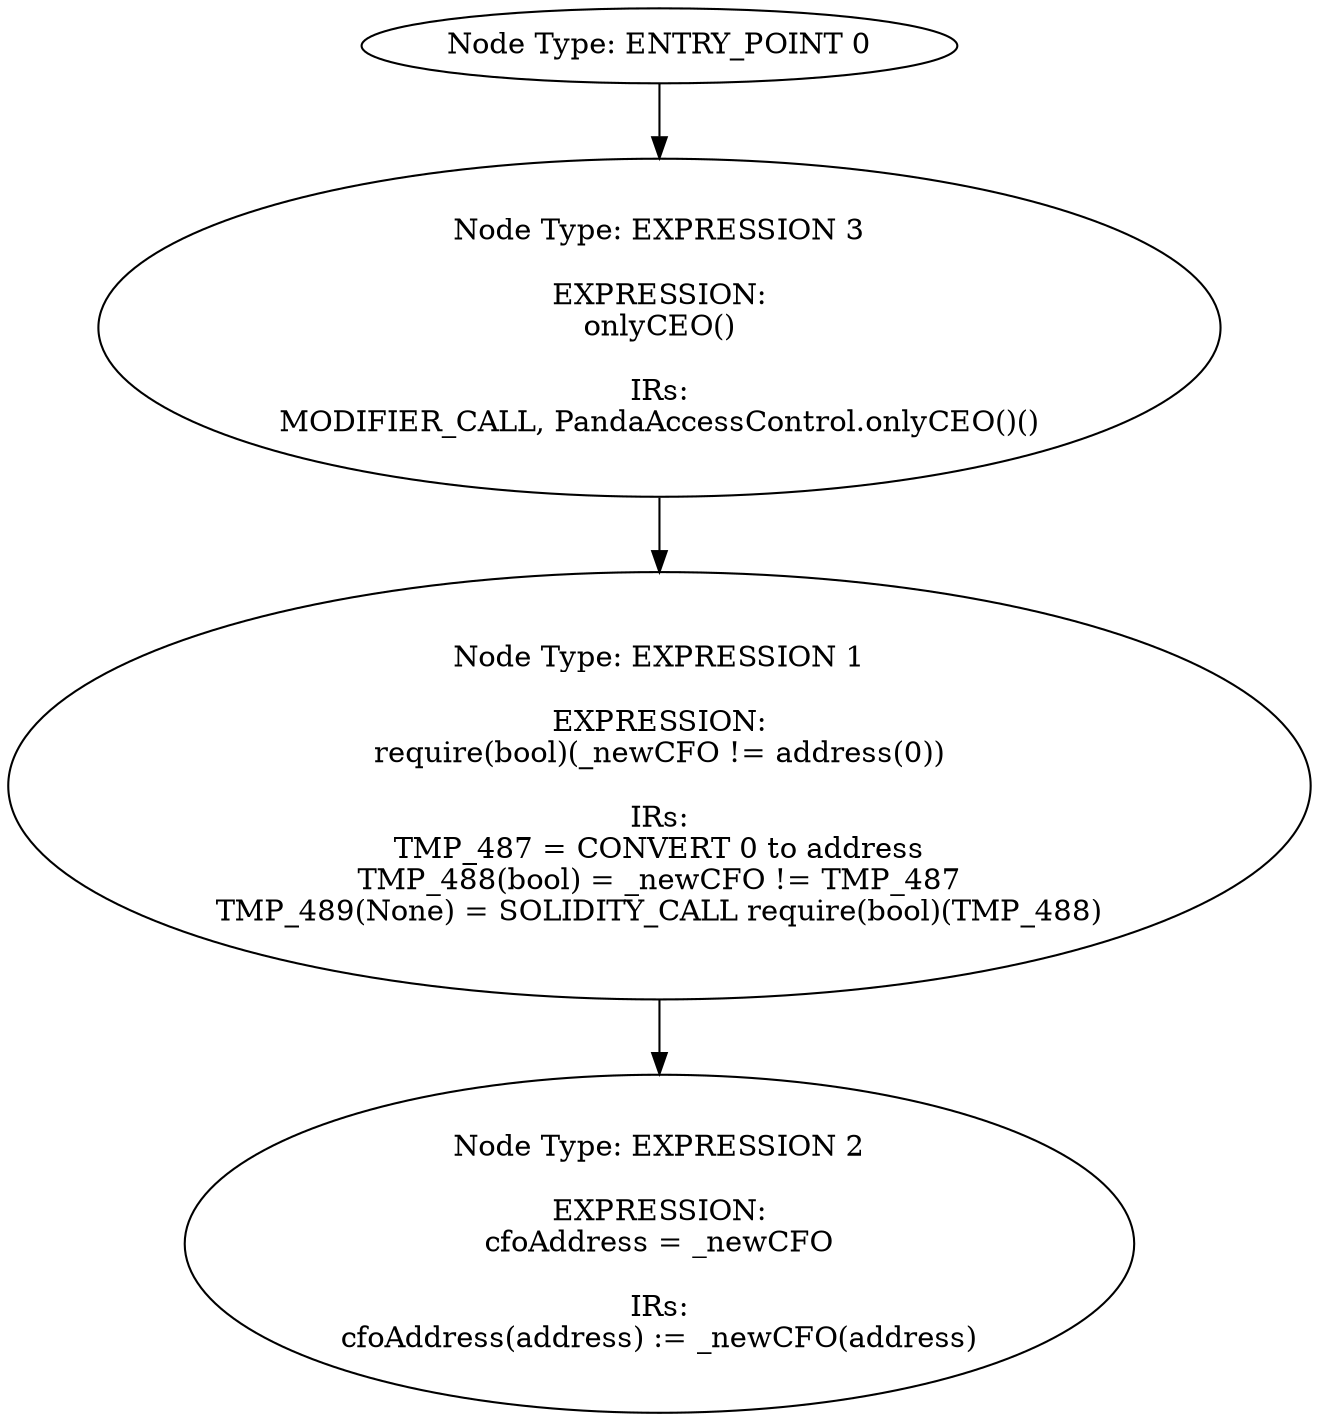 digraph{
0[label="Node Type: ENTRY_POINT 0
"];
0->3;
1[label="Node Type: EXPRESSION 1

EXPRESSION:
require(bool)(_newCFO != address(0))

IRs:
TMP_487 = CONVERT 0 to address
TMP_488(bool) = _newCFO != TMP_487
TMP_489(None) = SOLIDITY_CALL require(bool)(TMP_488)"];
1->2;
2[label="Node Type: EXPRESSION 2

EXPRESSION:
cfoAddress = _newCFO

IRs:
cfoAddress(address) := _newCFO(address)"];
3[label="Node Type: EXPRESSION 3

EXPRESSION:
onlyCEO()

IRs:
MODIFIER_CALL, PandaAccessControl.onlyCEO()()"];
3->1;
}
